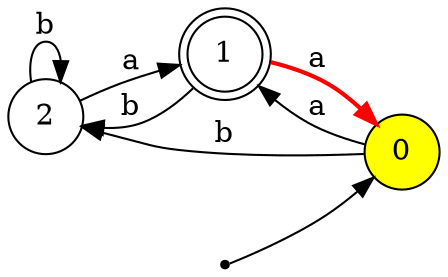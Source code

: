 digraph DFA {
 rankdir=LR;
 node [shape=circle];
 size="8,5";
 overlap=false;
 splines=true;
 2;
 1 [shape=doublecircle];
 0 [style=filled, fillcolor=yellow];
 init [shape=point];
 init -> 0;
 2 -> 2 [label="b"];
 2 -> 1 [label="a"];
 1 -> 2 [label="b"];
 1 -> 0 [label="a", color=red, penwidth=2.0];
 0 -> 2 [label="b"];
 0 -> 1 [label="a"];
}

